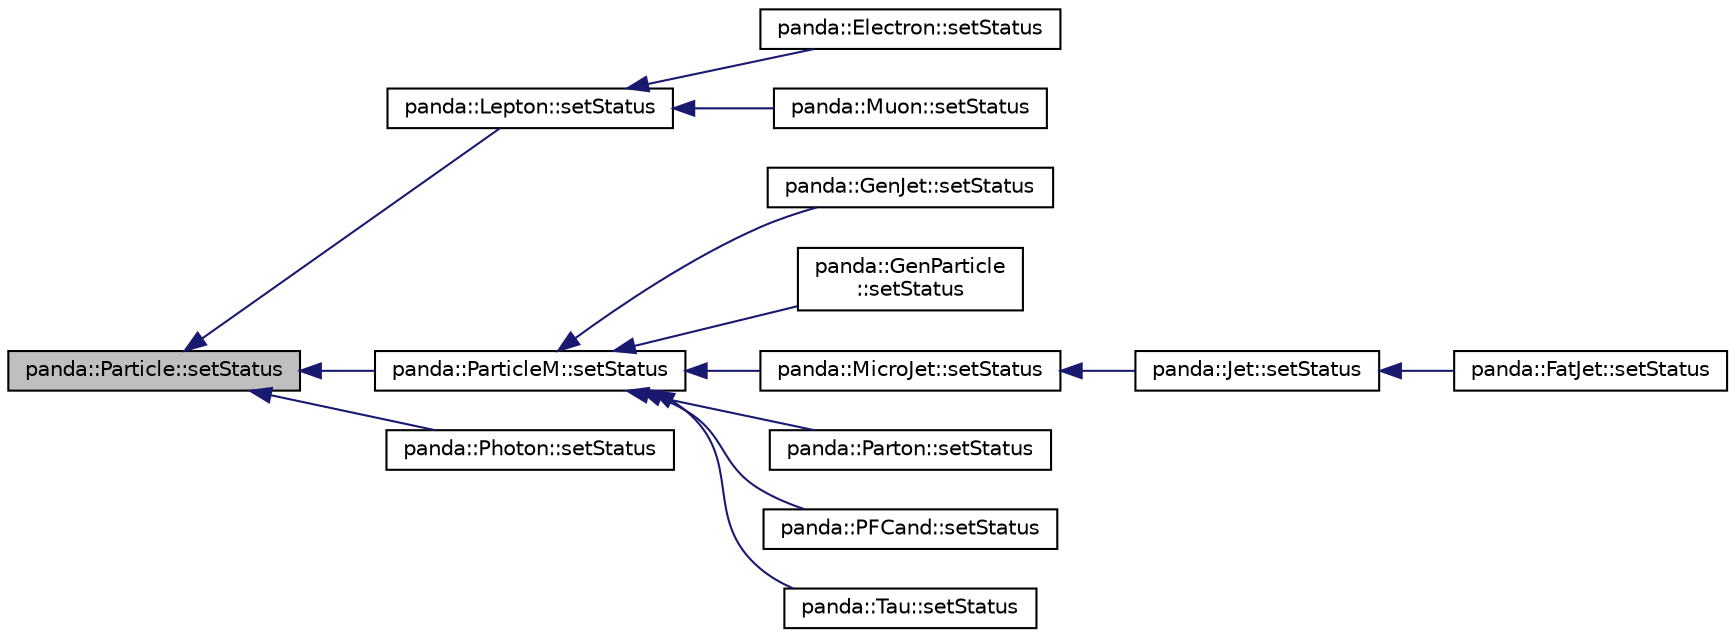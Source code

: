 digraph "panda::Particle::setStatus"
{
 // INTERACTIVE_SVG=YES
  edge [fontname="Helvetica",fontsize="10",labelfontname="Helvetica",labelfontsize="10"];
  node [fontname="Helvetica",fontsize="10",shape=record];
  rankdir="LR";
  Node1 [label="panda::Particle::setStatus",height=0.2,width=0.4,color="black", fillcolor="grey75", style="filled" fontcolor="black"];
  Node1 -> Node2 [dir="back",color="midnightblue",fontsize="10",style="solid"];
  Node2 [label="panda::Lepton::setStatus",height=0.2,width=0.4,color="black", fillcolor="white", style="filled",URL="$classpanda_1_1Lepton.html#aa572221e2d3c2736757021f8d6a65cfe",tooltip="Set status of branches with names that correspond to the variables of this object. "];
  Node2 -> Node3 [dir="back",color="midnightblue",fontsize="10",style="solid"];
  Node3 [label="panda::Electron::setStatus",height=0.2,width=0.4,color="black", fillcolor="white", style="filled",URL="$classpanda_1_1Electron.html#abc7d63655cb95a1f16abe847884a2bac",tooltip="Set status of branches with names that correspond to the variables of this object. "];
  Node2 -> Node4 [dir="back",color="midnightblue",fontsize="10",style="solid"];
  Node4 [label="panda::Muon::setStatus",height=0.2,width=0.4,color="black", fillcolor="white", style="filled",URL="$classpanda_1_1Muon.html#a2598ab6bec7da6c91027595817e7a51a",tooltip="Set status of branches with names that correspond to the variables of this object. "];
  Node1 -> Node5 [dir="back",color="midnightblue",fontsize="10",style="solid"];
  Node5 [label="panda::ParticleM::setStatus",height=0.2,width=0.4,color="black", fillcolor="white", style="filled",URL="$classpanda_1_1ParticleM.html#a3154bba2f00a8165994caa8ef55473bf",tooltip="Set status of branches with names that correspond to the variables of this object. "];
  Node5 -> Node6 [dir="back",color="midnightblue",fontsize="10",style="solid"];
  Node6 [label="panda::GenJet::setStatus",height=0.2,width=0.4,color="black", fillcolor="white", style="filled",URL="$classpanda_1_1GenJet.html#a3c5b1e9560862967ec26df6a6bced69b",tooltip="Set status of branches with names that correspond to the variables of this object. "];
  Node5 -> Node7 [dir="back",color="midnightblue",fontsize="10",style="solid"];
  Node7 [label="panda::GenParticle\l::setStatus",height=0.2,width=0.4,color="black", fillcolor="white", style="filled",URL="$classpanda_1_1GenParticle.html#ace528f9680d5a0954a651e3b099bb7f4",tooltip="Set status of branches with names that correspond to the variables of this object. "];
  Node5 -> Node8 [dir="back",color="midnightblue",fontsize="10",style="solid"];
  Node8 [label="panda::MicroJet::setStatus",height=0.2,width=0.4,color="black", fillcolor="white", style="filled",URL="$classpanda_1_1MicroJet.html#a55b434c84ffd0e71a8d6e96c29cbe57a",tooltip="Set status of branches with names that correspond to the variables of this object. "];
  Node8 -> Node9 [dir="back",color="midnightblue",fontsize="10",style="solid"];
  Node9 [label="panda::Jet::setStatus",height=0.2,width=0.4,color="black", fillcolor="white", style="filled",URL="$classpanda_1_1Jet.html#afa2e8a9a09a34cddb5ce810c8b5a964a",tooltip="Set status of branches with names that correspond to the variables of this object. "];
  Node9 -> Node10 [dir="back",color="midnightblue",fontsize="10",style="solid"];
  Node10 [label="panda::FatJet::setStatus",height=0.2,width=0.4,color="black", fillcolor="white", style="filled",URL="$classpanda_1_1FatJet.html#a0b0f30a26fe1e58a47217baf71978e90",tooltip="Set status of branches with names that correspond to the variables of this object. "];
  Node5 -> Node11 [dir="back",color="midnightblue",fontsize="10",style="solid"];
  Node11 [label="panda::Parton::setStatus",height=0.2,width=0.4,color="black", fillcolor="white", style="filled",URL="$classpanda_1_1Parton.html#afc1af337bdb9cc55a55ebea4c819fc76",tooltip="Set status of branches with names that correspond to the variables of this object. "];
  Node5 -> Node12 [dir="back",color="midnightblue",fontsize="10",style="solid"];
  Node12 [label="panda::PFCand::setStatus",height=0.2,width=0.4,color="black", fillcolor="white", style="filled",URL="$classpanda_1_1PFCand.html#a80f36bbc47987a89a4376e519064b9da",tooltip="Set status of branches with names that correspond to the variables of this object. "];
  Node5 -> Node13 [dir="back",color="midnightblue",fontsize="10",style="solid"];
  Node13 [label="panda::Tau::setStatus",height=0.2,width=0.4,color="black", fillcolor="white", style="filled",URL="$classpanda_1_1Tau.html#a13a1e5081816f0045880f739db031d9e",tooltip="Set status of branches with names that correspond to the variables of this object. "];
  Node1 -> Node14 [dir="back",color="midnightblue",fontsize="10",style="solid"];
  Node14 [label="panda::Photon::setStatus",height=0.2,width=0.4,color="black", fillcolor="white", style="filled",URL="$classpanda_1_1Photon.html#ae4830eada9981a7d1ee77af3889ec228",tooltip="Set status of branches with names that correspond to the variables of this object. "];
}
